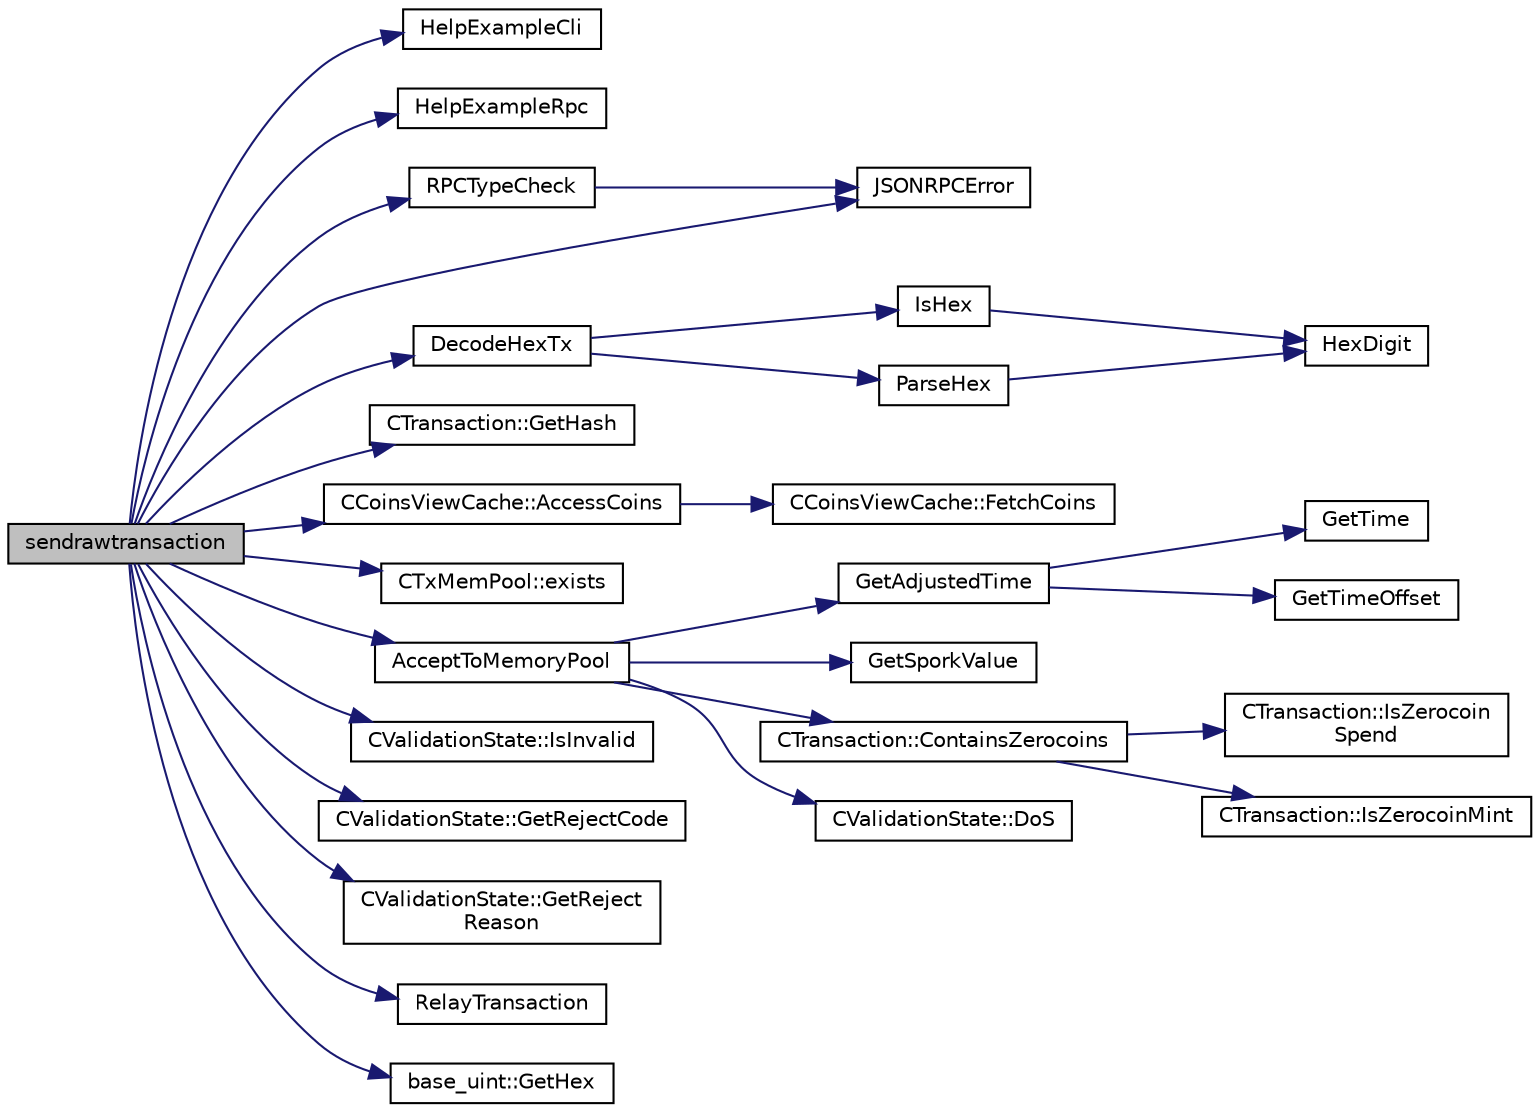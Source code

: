 digraph "sendrawtransaction"
{
  edge [fontname="Helvetica",fontsize="10",labelfontname="Helvetica",labelfontsize="10"];
  node [fontname="Helvetica",fontsize="10",shape=record];
  rankdir="LR";
  Node215 [label="sendrawtransaction",height=0.2,width=0.4,color="black", fillcolor="grey75", style="filled", fontcolor="black"];
  Node215 -> Node216 [color="midnightblue",fontsize="10",style="solid",fontname="Helvetica"];
  Node216 [label="HelpExampleCli",height=0.2,width=0.4,color="black", fillcolor="white", style="filled",URL="$rpcserver_8cpp.html#ac01ac6eab5467567ed0da106814e04ec"];
  Node215 -> Node217 [color="midnightblue",fontsize="10",style="solid",fontname="Helvetica"];
  Node217 [label="HelpExampleRpc",height=0.2,width=0.4,color="black", fillcolor="white", style="filled",URL="$rpcserver_8cpp.html#a06ea60e24e5a1053a14a11b1009bf9ef"];
  Node215 -> Node218 [color="midnightblue",fontsize="10",style="solid",fontname="Helvetica"];
  Node218 [label="RPCTypeCheck",height=0.2,width=0.4,color="black", fillcolor="white", style="filled",URL="$rpcserver_8cpp.html#a6f9782b3c0efdb472b355c60bd90f2b6"];
  Node218 -> Node219 [color="midnightblue",fontsize="10",style="solid",fontname="Helvetica"];
  Node219 [label="JSONRPCError",height=0.2,width=0.4,color="black", fillcolor="white", style="filled",URL="$rpcprotocol_8cpp.html#a17b1bb111ab339efc951929834766039"];
  Node215 -> Node220 [color="midnightblue",fontsize="10",style="solid",fontname="Helvetica"];
  Node220 [label="DecodeHexTx",height=0.2,width=0.4,color="black", fillcolor="white", style="filled",URL="$core__io_8h.html#adf3a8ae53f4e0af5832ce21fc581db0e"];
  Node220 -> Node221 [color="midnightblue",fontsize="10",style="solid",fontname="Helvetica"];
  Node221 [label="IsHex",height=0.2,width=0.4,color="black", fillcolor="white", style="filled",URL="$utilstrencodings_8cpp.html#aa4e3553d2b2fe693c106f4296685f75c"];
  Node221 -> Node222 [color="midnightblue",fontsize="10",style="solid",fontname="Helvetica"];
  Node222 [label="HexDigit",height=0.2,width=0.4,color="black", fillcolor="white", style="filled",URL="$utilstrencodings_8cpp.html#aa59e8a8c5a39cb5041f93bb95dd02119"];
  Node220 -> Node223 [color="midnightblue",fontsize="10",style="solid",fontname="Helvetica"];
  Node223 [label="ParseHex",height=0.2,width=0.4,color="black", fillcolor="white", style="filled",URL="$utilstrencodings_8cpp.html#abea395175fbc4a788ed0f0a41710b8a7"];
  Node223 -> Node222 [color="midnightblue",fontsize="10",style="solid",fontname="Helvetica"];
  Node215 -> Node219 [color="midnightblue",fontsize="10",style="solid",fontname="Helvetica"];
  Node215 -> Node224 [color="midnightblue",fontsize="10",style="solid",fontname="Helvetica"];
  Node224 [label="CTransaction::GetHash",height=0.2,width=0.4,color="black", fillcolor="white", style="filled",URL="$class_c_transaction.html#a7efd1379de830341417c0bfa23a149aa"];
  Node215 -> Node225 [color="midnightblue",fontsize="10",style="solid",fontname="Helvetica"];
  Node225 [label="CCoinsViewCache::AccessCoins",height=0.2,width=0.4,color="black", fillcolor="white", style="filled",URL="$class_c_coins_view_cache.html#a8e5341e8b01233949d6170dd4d1fd75d",tooltip="Return a pointer to CCoins in the cache, or NULL if not found. "];
  Node225 -> Node226 [color="midnightblue",fontsize="10",style="solid",fontname="Helvetica"];
  Node226 [label="CCoinsViewCache::FetchCoins",height=0.2,width=0.4,color="black", fillcolor="white", style="filled",URL="$class_c_coins_view_cache.html#a7d385628b7d821d2d5b6c5aaf1734616"];
  Node215 -> Node227 [color="midnightblue",fontsize="10",style="solid",fontname="Helvetica"];
  Node227 [label="CTxMemPool::exists",height=0.2,width=0.4,color="black", fillcolor="white", style="filled",URL="$class_c_tx_mem_pool.html#adba06e79be4a1a092dd2db8290733be7"];
  Node215 -> Node228 [color="midnightblue",fontsize="10",style="solid",fontname="Helvetica"];
  Node228 [label="AcceptToMemoryPool",height=0.2,width=0.4,color="black", fillcolor="white", style="filled",URL="$main_8cpp.html#a14810c77e88c32a6dbd588a7fa2e4ed9",tooltip="(try to) add transaction to memory pool "];
  Node228 -> Node229 [color="midnightblue",fontsize="10",style="solid",fontname="Helvetica"];
  Node229 [label="GetAdjustedTime",height=0.2,width=0.4,color="black", fillcolor="white", style="filled",URL="$timedata_8cpp.html#a09f81b9c7650f898cf3cf305b87547e6"];
  Node229 -> Node230 [color="midnightblue",fontsize="10",style="solid",fontname="Helvetica"];
  Node230 [label="GetTime",height=0.2,width=0.4,color="black", fillcolor="white", style="filled",URL="$utiltime_8cpp.html#a46fac5fba8ba905b5f9acb364f5d8c6f",tooltip="For unit testing. "];
  Node229 -> Node231 [color="midnightblue",fontsize="10",style="solid",fontname="Helvetica"];
  Node231 [label="GetTimeOffset",height=0.2,width=0.4,color="black", fillcolor="white", style="filled",URL="$timedata_8cpp.html#a50ca5344c75631267633f15cfe5e983e",tooltip="\"Never go to sea with two chronometers; take one or three.\" Our three time sources are: ..."];
  Node228 -> Node232 [color="midnightblue",fontsize="10",style="solid",fontname="Helvetica"];
  Node232 [label="GetSporkValue",height=0.2,width=0.4,color="black", fillcolor="white", style="filled",URL="$spork_8cpp.html#a7125c44e1c9a54dc7c28556b3fb24a8f"];
  Node228 -> Node233 [color="midnightblue",fontsize="10",style="solid",fontname="Helvetica"];
  Node233 [label="CTransaction::ContainsZerocoins",height=0.2,width=0.4,color="black", fillcolor="white", style="filled",URL="$class_c_transaction.html#a613051e8e5651a7500cb455f37dd1116"];
  Node233 -> Node234 [color="midnightblue",fontsize="10",style="solid",fontname="Helvetica"];
  Node234 [label="CTransaction::IsZerocoin\lSpend",height=0.2,width=0.4,color="black", fillcolor="white", style="filled",URL="$class_c_transaction.html#a4cda5603795c5f9179d4c8bd43f809cd"];
  Node233 -> Node235 [color="midnightblue",fontsize="10",style="solid",fontname="Helvetica"];
  Node235 [label="CTransaction::IsZerocoinMint",height=0.2,width=0.4,color="black", fillcolor="white", style="filled",URL="$class_c_transaction.html#ab91efb1c2312e6feeecfbbfff11abbb1"];
  Node228 -> Node236 [color="midnightblue",fontsize="10",style="solid",fontname="Helvetica"];
  Node236 [label="CValidationState::DoS",height=0.2,width=0.4,color="black", fillcolor="white", style="filled",URL="$class_c_validation_state.html#a3c6786d00da8d1c5df25b4c3876409e8"];
  Node215 -> Node237 [color="midnightblue",fontsize="10",style="solid",fontname="Helvetica"];
  Node237 [label="CValidationState::IsInvalid",height=0.2,width=0.4,color="black", fillcolor="white", style="filled",URL="$class_c_validation_state.html#ace1d536f4003d3a6689fccd0f496c977"];
  Node215 -> Node238 [color="midnightblue",fontsize="10",style="solid",fontname="Helvetica"];
  Node238 [label="CValidationState::GetRejectCode",height=0.2,width=0.4,color="black", fillcolor="white", style="filled",URL="$class_c_validation_state.html#ad90959549444c9795484785d8af97850"];
  Node215 -> Node239 [color="midnightblue",fontsize="10",style="solid",fontname="Helvetica"];
  Node239 [label="CValidationState::GetReject\lReason",height=0.2,width=0.4,color="black", fillcolor="white", style="filled",URL="$class_c_validation_state.html#a8fa9612cb40c3c8592f7cd29b5931ccd"];
  Node215 -> Node240 [color="midnightblue",fontsize="10",style="solid",fontname="Helvetica"];
  Node240 [label="RelayTransaction",height=0.2,width=0.4,color="black", fillcolor="white", style="filled",URL="$net_8cpp.html#a35036853878d9ce5de4e386dcdba612d"];
  Node215 -> Node241 [color="midnightblue",fontsize="10",style="solid",fontname="Helvetica"];
  Node241 [label="base_uint::GetHex",height=0.2,width=0.4,color="black", fillcolor="white", style="filled",URL="$classbase__uint.html#ae5e7b7481de91ebead20eebd5d685441"];
}
